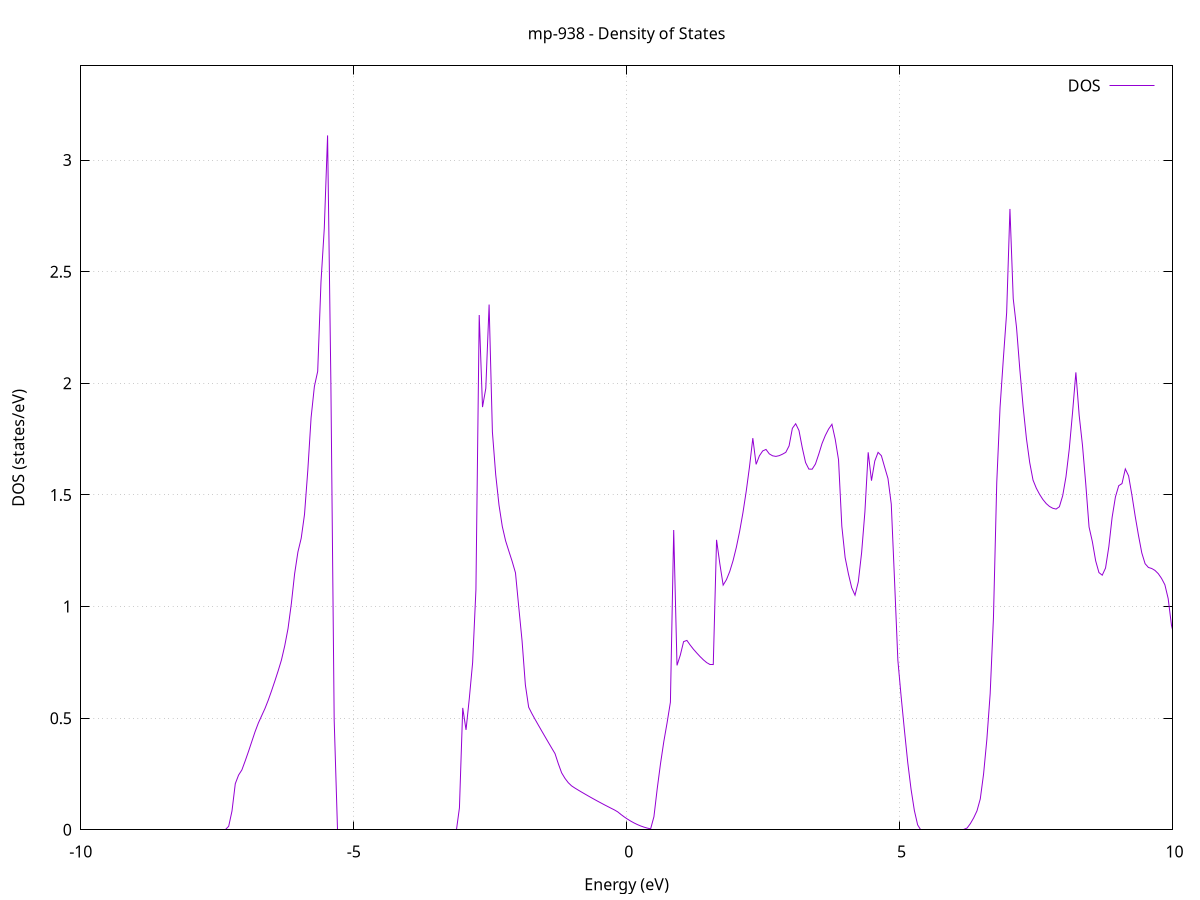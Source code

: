 set title 'mp-938 - Density of States'
set xlabel 'Energy (eV)'
set ylabel 'DOS (states/eV)'
set grid
set xrange [-10:10]
set yrange [0:3.422]
set xzeroaxis lt -1
set terminal png size 800,600
set output 'mp-938_dos_gnuplot.png'
plot '-' using 1:2 with lines title 'DOS'
-24.018600 0.000000
-23.958200 0.000000
-23.897800 0.000000
-23.837400 0.000000
-23.777000 0.000000
-23.716600 0.000000
-23.656200 0.000000
-23.595800 0.000000
-23.535500 0.000000
-23.475100 0.000000
-23.414700 0.000000
-23.354300 0.000000
-23.293900 0.000000
-23.233500 0.000000
-23.173100 0.000000
-23.112700 0.000000
-23.052300 0.000000
-22.991900 0.000000
-22.931600 0.000000
-22.871200 0.000000
-22.810800 0.000000
-22.750400 0.000000
-22.690000 0.000000
-22.629600 0.000000
-22.569200 0.000000
-22.508800 0.000000
-22.448400 0.000000
-22.388000 0.000000
-22.327700 0.000000
-22.267300 0.000000
-22.206900 0.000000
-22.146500 0.000000
-22.086100 0.000000
-22.025700 0.000000
-21.965300 0.000000
-21.904900 0.000000
-21.844500 0.000000
-21.784100 0.000000
-21.723800 0.000000
-21.663400 0.000000
-21.603000 0.000000
-21.542600 0.000000
-21.482200 0.000000
-21.421800 0.000000
-21.361400 0.000000
-21.301000 0.000000
-21.240600 0.000000
-21.180200 0.000000
-21.119800 0.000000
-21.059500 0.000000
-20.999100 0.000000
-20.938700 0.000000
-20.878300 0.000000
-20.817900 0.000000
-20.757500 0.000000
-20.697100 0.000000
-20.636700 0.000000
-20.576300 0.000000
-20.515900 0.000000
-20.455600 0.000000
-20.395200 0.000000
-20.334800 0.000000
-20.274400 0.000000
-20.214000 0.000000
-20.153600 0.000000
-20.093200 0.000000
-20.032800 0.000000
-19.972400 0.000000
-19.912000 0.000000
-19.851700 0.000000
-19.791300 0.000000
-19.730900 0.000000
-19.670500 0.000000
-19.610100 0.000000
-19.549700 0.000000
-19.489300 0.000000
-19.428900 0.000000
-19.368500 0.000000
-19.308100 0.000000
-19.247800 0.000000
-19.187400 0.000000
-19.127000 0.000000
-19.066600 0.000000
-19.006200 0.000000
-18.945800 0.000000
-18.885400 0.000000
-18.825000 0.000000
-18.764600 0.000000
-18.704200 0.000000
-18.643900 0.000000
-18.583500 0.000000
-18.523100 686.448600
-18.462700 0.000000
-18.402300 0.000000
-18.341900 0.000000
-18.281500 0.000000
-18.221100 0.000000
-18.160700 0.000000
-18.100300 0.000000
-18.040000 0.000000
-17.979600 0.000000
-17.919200 0.000000
-17.858800 0.000000
-17.798400 0.000000
-17.738000 0.000000
-17.677600 0.000000
-17.617200 0.000000
-17.556800 0.000000
-17.496400 0.000000
-17.436000 0.000000
-17.375700 0.000000
-17.315300 0.000000
-17.254900 0.000000
-17.194500 0.000000
-17.134100 0.000000
-17.073700 0.000000
-17.013300 0.000000
-16.952900 0.000000
-16.892500 0.000000
-16.832100 0.000000
-16.771800 0.000000
-16.711400 0.000000
-16.651000 0.000000
-16.590600 0.000000
-16.530200 0.000000
-16.469800 0.000000
-16.409400 0.000000
-16.349000 0.000000
-16.288600 0.000000
-16.228200 0.000000
-16.167900 0.000000
-16.107500 0.000000
-16.047100 0.000000
-15.986700 0.000000
-15.926300 0.000000
-15.865900 0.000000
-15.805500 0.000000
-15.745100 0.000000
-15.684700 0.000000
-15.624300 0.000000
-15.564000 0.000000
-15.503600 0.000000
-15.443200 0.000000
-15.382800 0.000000
-15.322400 0.000000
-15.262000 0.000000
-15.201600 0.000000
-15.141200 0.000000
-15.080800 0.000000
-15.020400 0.000000
-14.960100 0.000000
-14.899700 0.000000
-14.839300 0.000000
-14.778900 0.000000
-14.718500 0.000000
-14.658100 0.000000
-14.597700 0.000000
-14.537300 0.000000
-14.476900 0.000000
-14.416500 0.000000
-14.356200 0.000000
-14.295800 0.000000
-14.235400 0.000000
-14.175000 0.000000
-14.114600 0.000000
-14.054200 0.000000
-13.993800 0.000000
-13.933400 0.000000
-13.873000 0.000000
-13.812600 0.000000
-13.752200 0.000000
-13.691900 0.000000
-13.631500 0.000000
-13.571100 0.000000
-13.510700 0.000000
-13.450300 0.000000
-13.389900 0.000000
-13.329500 0.000000
-13.269100 0.000000
-13.208700 0.000000
-13.148300 0.000000
-13.088000 0.000000
-13.027600 0.000000
-12.967200 0.000000
-12.906800 0.000000
-12.846400 0.000000
-12.786000 0.000000
-12.725600 0.000000
-12.665200 0.000000
-12.604800 0.000000
-12.544400 0.000000
-12.484100 0.000000
-12.423700 0.000000
-12.363300 0.000000
-12.302900 0.000000
-12.242500 0.000000
-12.182100 0.000000
-12.121700 0.000000
-12.061300 0.000000
-12.000900 0.000000
-11.940500 0.000000
-11.880200 0.000000
-11.819800 0.000000
-11.759400 0.000000
-11.699000 0.000000
-11.638600 0.000000
-11.578200 0.000000
-11.517800 0.000000
-11.457400 0.000000
-11.397000 0.000000
-11.336600 0.000000
-11.276300 0.000000
-11.215900 0.000000
-11.155500 0.000000
-11.095100 0.000000
-11.034700 0.000000
-10.974300 0.000000
-10.913900 0.000000
-10.853500 0.000000
-10.793100 0.000000
-10.732700 0.000000
-10.672400 0.000000
-10.612000 0.000000
-10.551600 0.000000
-10.491200 0.000000
-10.430800 0.000000
-10.370400 0.000000
-10.310000 0.000000
-10.249600 0.000000
-10.189200 0.000000
-10.128800 0.000000
-10.068500 0.000000
-10.008100 0.000000
-9.947700 0.000000
-9.887300 0.000000
-9.826900 0.000000
-9.766500 0.000000
-9.706100 0.000000
-9.645700 0.000000
-9.585300 0.000000
-9.524900 0.000000
-9.464500 0.000000
-9.404200 0.000000
-9.343800 0.000000
-9.283400 0.000000
-9.223000 0.000000
-9.162600 0.000000
-9.102200 0.000000
-9.041800 0.000000
-8.981400 0.000000
-8.921000 0.000000
-8.860600 0.000000
-8.800300 0.000000
-8.739900 0.000000
-8.679500 0.000000
-8.619100 0.000000
-8.558700 0.000000
-8.498300 0.000000
-8.437900 0.000000
-8.377500 0.000000
-8.317100 0.000000
-8.256700 0.000000
-8.196400 0.000000
-8.136000 0.000000
-8.075600 0.000000
-8.015200 0.000000
-7.954800 0.000000
-7.894400 0.000000
-7.834000 0.000000
-7.773600 0.000000
-7.713200 0.000000
-7.652800 0.000000
-7.592500 0.000000
-7.532100 0.000000
-7.471700 0.000000
-7.411300 0.000000
-7.350900 0.000000
-7.290500 0.015700
-7.230100 0.084000
-7.169700 0.206400
-7.109300 0.245000
-7.048900 0.268100
-6.988600 0.308200
-6.928200 0.350400
-6.867800 0.394800
-6.807400 0.439100
-6.747000 0.478200
-6.686600 0.510800
-6.626200 0.543100
-6.565800 0.580600
-6.505400 0.622500
-6.445000 0.666100
-6.384700 0.711600
-6.324300 0.760300
-6.263900 0.824000
-6.203500 0.901300
-6.143100 1.012200
-6.082700 1.146700
-6.022300 1.244400
-5.961900 1.306100
-5.901500 1.412800
-5.841100 1.610200
-5.780700 1.846900
-5.720400 1.986100
-5.660000 2.053700
-5.599600 2.454100
-5.539200 2.694000
-5.478800 3.110500
-5.418400 2.001500
-5.358000 0.492200
-5.297600 0.000000
-5.237200 0.000000
-5.176800 0.000000
-5.116500 0.000000
-5.056100 0.000000
-4.995700 0.000000
-4.935300 0.000000
-4.874900 0.000000
-4.814500 0.000000
-4.754100 0.000000
-4.693700 0.000000
-4.633300 0.000000
-4.572900 0.000000
-4.512600 0.000000
-4.452200 0.000000
-4.391800 0.000000
-4.331400 0.000000
-4.271000 0.000000
-4.210600 0.000000
-4.150200 0.000000
-4.089800 0.000000
-4.029400 0.000000
-3.969000 0.000000
-3.908700 0.000000
-3.848300 0.000000
-3.787900 0.000000
-3.727500 0.000000
-3.667100 0.000000
-3.606700 0.000000
-3.546300 0.000000
-3.485900 0.000000
-3.425500 0.000000
-3.365100 0.000000
-3.304800 0.000000
-3.244400 0.000000
-3.184000 0.000000
-3.123600 0.000000
-3.063200 0.098300
-3.002800 0.546000
-2.942400 0.447400
-2.882000 0.589200
-2.821600 0.748800
-2.761200 1.075100
-2.700900 2.305900
-2.640500 1.893500
-2.580100 1.977300
-2.519700 2.352900
-2.459300 1.782100
-2.398900 1.591000
-2.338500 1.454700
-2.278100 1.358900
-2.217700 1.294600
-2.157300 1.247800
-2.096900 1.202000
-2.036600 1.151000
-1.976200 0.997000
-1.915800 0.846100
-1.855400 0.649300
-1.795000 0.549100
-1.734600 0.519800
-1.674200 0.493200
-1.613800 0.467300
-1.553400 0.441600
-1.493000 0.416200
-1.432700 0.390900
-1.372300 0.365800
-1.311900 0.340900
-1.251500 0.295800
-1.191100 0.255200
-1.130700 0.230600
-1.070300 0.211100
-1.009900 0.196900
-0.949500 0.187100
-0.889100 0.178100
-0.828800 0.169300
-0.768400 0.160700
-0.708000 0.152200
-0.647600 0.143800
-0.587200 0.135600
-0.526800 0.127500
-0.466400 0.119600
-0.406000 0.111700
-0.345600 0.104100
-0.285200 0.096500
-0.224900 0.089100
-0.164500 0.080400
-0.104100 0.068500
-0.043700 0.057500
0.016700 0.047500
0.077100 0.038500
0.137500 0.030400
0.197900 0.023200
0.258300 0.017000
0.318700 0.011800
0.379000 0.007500
0.439400 0.004200
0.499800 0.058500
0.560200 0.184100
0.620600 0.296500
0.681000 0.395300
0.741400 0.479900
0.801800 0.571600
0.862200 1.342800
0.922600 0.736400
0.982900 0.782300
1.043300 0.842800
1.103700 0.848300
1.164100 0.827400
1.224500 0.808500
1.284900 0.791800
1.345300 0.775800
1.405700 0.761300
1.466100 0.748800
1.526500 0.740400
1.586900 0.740200
1.647200 1.298800
1.707600 1.191200
1.768000 1.096000
1.828400 1.120500
1.888800 1.157100
1.949200 1.205300
2.009600 1.265200
2.070000 1.336800
2.130400 1.420100
2.190800 1.516700
2.251100 1.626800
2.311500 1.754400
2.371900 1.636900
2.432300 1.675300
2.492700 1.697100
2.553100 1.703800
2.613500 1.683900
2.673900 1.675300
2.734300 1.672600
2.794700 1.675900
2.855000 1.682500
2.915400 1.690800
2.975800 1.719600
3.036200 1.798500
3.096600 1.818900
3.157000 1.788800
3.217400 1.711500
3.277800 1.645200
3.338200 1.615800
3.398600 1.615300
3.458900 1.638500
3.519300 1.682500
3.579700 1.730300
3.640100 1.766600
3.700500 1.795400
3.760900 1.816500
3.821300 1.749200
3.881700 1.657600
3.942100 1.359700
4.002500 1.219600
4.062800 1.146400
4.123200 1.084100
4.183600 1.050800
4.244000 1.110900
4.304400 1.240700
4.364800 1.423700
4.425200 1.690900
4.485600 1.563900
4.546000 1.651900
4.606400 1.690700
4.666700 1.675800
4.727100 1.624100
4.787500 1.573500
4.847900 1.458900
4.908300 1.113900
4.968700 0.759500
5.029100 0.595800
5.089500 0.444800
5.149900 0.301100
5.210300 0.181600
5.270600 0.086800
5.331000 0.021900
5.391400 0.000000
5.451800 0.000000
5.512200 0.000000
5.572600 0.000000
5.633000 0.000000
5.693400 0.000000
5.753800 0.000000
5.814200 0.000000
5.874600 0.000000
5.934900 0.000000
5.995300 0.000000
6.055700 0.000000
6.116100 0.000000
6.176500 0.000000
6.236900 0.007800
6.297300 0.027700
6.357700 0.053300
6.418100 0.084700
6.478500 0.138200
6.538800 0.249400
6.599200 0.404900
6.659600 0.608800
6.720000 0.950000
6.780400 1.555000
6.840800 1.892200
6.901200 2.109900
6.961600 2.316300
7.022000 2.781100
7.082400 2.379100
7.142700 2.249600
7.203100 2.061700
7.263500 1.894900
7.323900 1.752900
7.384300 1.644800
7.444700 1.566600
7.505100 1.530200
7.565500 1.502400
7.625900 1.479400
7.686300 1.461300
7.746600 1.448400
7.807000 1.440300
7.867400 1.436700
7.927800 1.447100
7.988200 1.496300
8.048600 1.581500
8.109000 1.706000
8.169400 1.870000
8.229800 2.049100
8.290200 1.857000
8.350500 1.723500
8.410900 1.549500
8.471300 1.356400
8.531700 1.290900
8.592100 1.205100
8.652500 1.152200
8.712900 1.140400
8.773300 1.172600
8.833700 1.268100
8.894100 1.399700
8.954400 1.490800
9.014800 1.541300
9.075200 1.551000
9.135600 1.616500
9.196000 1.585100
9.256400 1.499300
9.316800 1.404400
9.377200 1.318300
9.437600 1.240200
9.498000 1.191900
9.558400 1.175100
9.618700 1.170500
9.679100 1.161800
9.739500 1.147300
9.799900 1.125900
9.860300 1.097700
9.920700 1.035800
9.981100 0.916400
10.041500 0.854000
10.101900 0.799800
10.162300 0.740800
10.222600 0.682500
10.283000 0.630900
10.343400 0.686300
10.403800 0.856900
10.464200 1.112900
10.524600 1.361000
10.585000 1.533000
10.645400 1.637700
10.705800 1.648200
10.766200 1.615700
10.826500 1.649700
10.886900 1.704200
10.947300 1.732000
11.007700 1.752100
11.068100 1.759100
11.128500 1.731600
11.188900 2.398700
11.249300 1.454900
11.309700 2.032100
11.370100 2.004800
11.430400 1.786100
11.490800 1.678800
11.551200 1.484800
11.611600 1.464900
11.672000 1.110700
11.732400 1.061200
11.792800 0.985400
11.853200 0.924000
11.913600 0.864100
11.974000 0.807300
12.034300 0.753500
12.094700 0.695600
12.155100 0.632300
12.215500 0.601600
12.275900 0.594200
12.336300 0.588800
12.396700 0.584400
12.457100 0.578800
12.517500 0.571100
12.577900 0.611200
12.638200 0.629200
12.698600 0.654600
12.759000 0.699700
12.819400 0.758200
12.879800 0.823600
12.940200 0.893600
13.000600 0.956800
13.061000 1.011400
13.121400 1.070800
13.181800 1.141800
13.242200 1.201500
13.302500 1.194900
13.362900 1.159600
13.423300 1.205600
13.483700 1.251800
13.544100 1.334200
13.604500 1.411400
13.664900 1.399600
13.725300 1.304600
13.785700 1.256600
13.846100 1.245200
13.906400 1.261000
13.966800 1.286100
14.027200 1.307700
14.087600 1.330700
14.148000 1.339000
14.208400 1.329700
14.268800 1.303000
14.329200 1.262600
14.389600 1.278800
14.450000 1.328800
14.510300 1.353400
14.570700 1.398700
14.631100 1.503100
14.691500 1.620500
14.751900 1.760000
14.812300 1.768700
14.872700 1.808300
14.933100 1.868200
14.993500 1.941500
15.053900 2.050300
15.114200 2.123900
15.174600 2.119600
15.235000 1.967200
15.295400 1.767200
15.355800 1.638500
15.416200 1.635800
15.476600 1.623200
15.537000 1.622800
15.597400 1.668400
15.657800 1.717700
15.718100 1.799000
15.778500 1.835300
15.838900 1.875000
15.899300 1.963800
15.959700 2.022400
16.020100 2.079400
16.080500 2.045800
16.140900 1.914400
16.201300 1.806500
16.261700 1.432500
16.322000 1.453100
16.382400 1.528800
16.442800 1.567500
16.503200 1.558100
16.563600 1.638000
16.624000 1.731100
16.684400 1.691100
16.744800 1.835100
16.805200 1.980300
16.865600 2.120100
16.926000 2.114600
16.986300 2.417000
17.046700 1.995400
17.107100 1.722000
17.167500 1.535900
17.227900 1.393400
17.288300 1.297000
17.348700 1.254700
17.409100 1.261100
17.469500 1.359100
17.529900 1.523800
17.590200 2.370900
17.650600 2.542200
17.711000 2.696600
17.771400 2.585500
17.831800 2.590400
17.892200 2.426600
17.952600 2.257300
18.013000 2.091700
18.073400 1.915900
18.133800 1.732400
18.194100 1.608600
18.254500 1.530500
18.314900 1.462000
18.375300 1.451800
18.435700 1.655500
18.496100 1.781000
18.556500 1.729000
18.616900 1.760100
18.677300 1.833100
18.737700 1.851400
18.798000 1.863200
18.858400 1.841800
18.918800 1.799600
18.979200 1.767700
19.039600 1.757700
19.100000 1.595900
19.160400 1.593800
19.220800 1.633300
19.281200 1.677700
19.341600 1.724500
19.401900 1.756800
19.462300 1.785000
19.522700 1.972900
19.583100 1.900100
19.643500 2.018500
19.703900 2.133500
19.764300 2.059000
19.824700 2.089600
19.885100 2.130700
19.945500 2.174300
20.005800 2.191600
20.066200 2.166900
20.126600 2.199800
20.187000 2.348400
20.247400 2.449800
20.307800 2.221100
20.368200 2.142500
20.428600 2.072000
20.489000 2.004800
20.549400 1.982500
20.609800 2.046000
20.670100 2.128300
20.730500 2.204200
20.790900 2.262800
20.851300 2.310400
20.911700 2.318000
20.972100 2.339000
21.032500 3.474300
21.092900 1.920100
21.153300 2.129900
21.213700 2.135400
21.274000 2.003100
21.334400 1.781500
21.394800 1.574700
21.455200 1.375400
21.515600 1.258100
21.576000 1.229800
21.636400 1.424700
21.696800 1.676400
21.757200 1.850900
21.817600 2.006600
21.877900 2.185500
21.938300 2.418100
21.998700 2.698700
22.059100 2.926400
22.119500 3.077700
22.179900 3.155800
22.240300 3.111100
22.300700 3.219800
22.361100 2.793700
22.421500 2.508600
22.481800 2.277700
22.542200 2.058800
22.602600 2.026100
22.663000 1.865900
22.723400 1.756300
22.783800 1.694700
22.844200 1.676500
22.904600 1.691500
22.965000 1.640700
23.025400 1.560000
23.085700 1.631400
23.146100 1.850800
23.206500 2.168200
23.266900 2.003500
23.327300 2.003300
23.387700 2.115200
23.448100 2.275500
23.508500 2.301000
23.568900 2.089800
23.629300 1.947200
23.689600 1.714400
23.750000 1.578300
23.810400 1.701500
23.870800 1.807400
23.931200 1.806200
23.991600 1.836500
24.052000 1.917000
24.112400 2.025000
24.172800 2.135600
24.233200 2.295600
24.293500 2.494200
24.353900 2.885600
24.414300 3.103400
24.474700 2.951900
24.535100 2.713100
24.595500 2.146500
24.655900 1.933600
24.716300 1.862200
24.776700 1.888800
24.837100 1.939600
24.897500 1.968900
24.957800 1.952300
25.018200 2.339700
25.078600 2.702500
25.139000 2.754300
25.199400 2.752000
25.259800 2.754200
25.320200 2.512900
25.380600 2.146400
25.441000 2.025900
25.501400 2.091800
25.561700 2.179200
25.622100 2.327400
25.682500 2.713100
25.742900 3.049600
25.803300 3.309600
25.863700 3.260400
25.924100 3.560500
25.984500 3.050300
26.044900 2.097300
26.105300 1.956300
26.165600 1.896400
26.226000 1.884800
26.286400 2.090000
26.346800 2.348300
26.407200 2.420700
26.467600 2.384100
26.528000 2.332200
26.588400 2.259000
26.648800 2.204900
26.709200 2.065300
26.769500 1.973600
26.829900 1.915200
26.890300 1.874400
26.950700 1.854200
27.011100 1.941300
27.071500 2.069800
27.131900 2.116100
27.192300 2.051500
27.252700 2.034400
27.313100 2.064600
27.373400 2.112400
27.433800 2.167100
27.494200 2.237200
27.554600 2.344200
27.615000 2.606800
27.675400 2.761700
27.735800 2.961800
27.796200 3.107200
27.856600 3.090600
27.917000 2.916100
27.977300 2.809800
28.037700 2.772800
28.098100 2.793500
28.158500 2.703000
28.218900 2.613200
28.279300 2.584500
28.339700 2.567600
28.400100 2.536100
28.460500 2.496000
28.520900 2.515300
28.581300 2.510700
28.641600 2.508900
28.702000 2.761800
28.762400 2.887000
28.822800 2.788300
28.883200 2.746200
28.943600 2.719900
29.004000 2.695700
29.064400 2.637500
29.124800 2.524300
29.185200 2.454900
29.245500 2.441300
29.305900 2.395500
29.366300 2.413000
29.426700 2.635200
29.487100 2.777000
29.547500 2.859700
29.607900 3.025700
29.668300 2.881600
29.728700 2.664300
29.789100 2.617100
29.849400 2.647300
29.909800 2.716900
29.970200 2.772400
30.030600 2.860400
30.091000 2.739200
30.151400 2.649700
30.211800 2.559200
30.272200 2.552500
30.332600 2.576900
30.393000 2.618200
30.453300 2.589100
30.513700 2.485400
30.574100 2.359000
30.634500 2.281000
30.694900 2.220900
30.755300 2.224000
30.815700 2.265200
30.876100 2.211800
30.936500 2.070100
30.996900 1.951500
31.057200 1.902700
31.117600 1.884300
31.178000 1.883200
31.238400 1.902400
31.298800 1.999500
31.359200 2.123900
31.419600 2.138300
31.480000 2.178900
31.540400 2.314700
31.600800 2.501900
31.661100 2.302000
31.721500 2.274300
31.781900 2.242600
31.842300 2.228600
31.902700 2.279300
31.963100 2.381600
32.023500 2.453100
32.083900 2.615600
32.144300 2.911900
32.204700 3.242800
32.265100 3.104000
32.325400 2.882100
32.385800 2.740100
32.446200 2.743600
32.506600 2.807500
32.567000 2.874900
32.627400 2.956800
32.687800 2.813400
32.748200 2.668400
32.808600 2.563200
32.869000 2.341900
32.929300 2.153900
32.989700 2.025700
33.050100 1.945800
33.110500 1.947400
33.170900 2.090300
33.231300 2.402600
33.291700 3.021900
33.352100 3.680300
33.412500 3.916000
33.472900 3.541100
33.533200 3.435300
33.593600 3.347700
33.654000 3.128400
33.714400 2.934000
33.774800 2.788700
33.835200 3.215200
33.895600 2.544000
33.956000 2.160000
34.016400 2.005100
34.076800 2.127300
34.137100 2.436500
34.197500 2.860000
34.257900 3.346500
34.318300 3.809400
34.378700 4.046000
34.439100 4.096700
34.499500 3.468400
34.559900 2.889400
34.620300 2.050800
34.680700 1.596900
34.741000 1.547200
34.801400 1.547800
34.861800 1.594100
34.922200 1.730800
34.982600 2.044200
35.043000 2.382200
35.103400 2.554100
35.163800 2.627400
35.224200 2.664000
35.284600 2.569300
35.344900 2.355000
35.405300 2.226500
35.465700 2.182800
35.526100 2.490700
35.586500 3.141200
35.646900 3.385600
35.707300 3.561600
35.767700 3.743200
35.828100 4.287900
35.888500 2.810200
35.948900 2.075000
36.009200 1.785900
36.069600 1.686400
36.130000 1.737300
36.190400 1.850200
36.250800 1.976900
36.311200 2.123100
36.371600 2.296900
36.432000 2.625200
36.492400 2.928400
36.552800 3.626600
36.613100 3.267700
36.673500 2.864800
36.733900 2.890100
36.794300 2.921700
36.854700 3.324900
36.915100 2.825400
36.975500 2.493900
37.035900 2.320700
37.096300 2.242500
37.156700 2.789800
37.217000 2.936000
37.277400 2.919700
37.337800 2.901100
37.398200 2.899000
37.458600 2.705500
37.519000 2.563100
37.579400 2.594700
37.639800 2.808500
37.700200 2.989900
37.760600 2.871900
37.820900 2.771400
37.881300 2.892100
37.941700 2.883700
38.002100 2.825500
38.062500 2.784200
38.122900 2.740600
38.183300 2.710900
38.243700 2.743600
38.304100 2.908500
38.364500 2.695400
38.424800 2.650400
38.485200 2.691800
38.545600 2.824200
38.606000 2.862300
38.666400 2.916900
38.726800 2.861000
38.787200 2.737400
38.847600 2.676300
38.908000 2.702900
38.968400 2.801900
39.028700 3.022700
39.089100 2.735300
39.149500 2.599200
39.209900 2.587900
39.270300 2.560800
39.330700 2.579300
39.391100 2.529300
39.451500 2.460100
39.511900 2.374500
39.572300 2.314800
39.632700 2.117700
39.693000 2.129500
39.753400 2.154500
39.813800 2.355200
39.874200 2.473500
39.934600 2.711000
39.995000 3.066900
40.055400 3.233900
40.115800 3.120900
40.176200 2.764600
40.236600 2.779800
40.296900 2.815400
40.357300 2.906000
40.417700 3.081100
40.478100 3.307000
40.538500 3.530100
40.598900 3.650700
40.659300 3.660400
40.719700 3.625800
40.780100 3.513300
40.840500 3.427200
40.900800 3.294700
40.961200 3.686500
41.021600 3.990900
41.082000 3.230600
41.142400 2.616700
41.202800 2.361400
41.263200 2.352200
41.323600 2.361500
41.384000 2.305100
41.444400 2.335800
41.504700 2.398400
41.565100 2.430200
41.625500 2.492200
41.685900 2.481000
41.746300 2.498600
41.806700 2.510000
41.867100 2.498600
41.927500 2.485700
41.987900 2.556400
42.048300 2.623100
42.108600 2.756600
42.169000 3.124700
42.229400 3.270300
42.289800 3.422700
42.350200 3.782900
42.410600 4.081000
42.471000 3.990700
42.531400 3.030200
42.591800 2.924500
42.652200 2.868200
42.712500 2.751300
42.772900 2.925800
42.833300 3.681000
42.893700 3.228800
42.954100 2.897800
43.014500 2.705600
43.074900 2.608100
43.135300 2.567500
43.195700 2.591400
43.256100 2.651900
43.316400 2.758600
43.376800 2.834600
43.437200 2.806300
43.497600 2.794900
43.558000 2.748000
43.618400 2.610400
43.678800 2.490500
43.739200 2.385100
43.799600 2.319000
43.860000 2.331700
43.920400 2.344200
43.980700 2.389700
44.041100 2.435600
44.101500 2.506400
44.161900 3.073800
44.222300 2.821200
44.282700 2.798900
44.343100 2.737500
44.403500 2.751600
44.463900 2.238800
44.524300 2.151100
44.584600 2.715600
44.645000 3.115700
44.705400 4.166800
44.765800 4.127600
44.826200 3.890900
44.886600 3.462800
44.947000 3.081300
45.007400 2.871800
45.067800 2.342800
45.128200 2.049800
45.188500 2.646800
45.248900 2.880500
45.309300 2.921200
45.369700 2.919900
45.430100 3.114800
45.490500 2.885000
45.550900 2.895200
45.611300 2.979900
45.671700 3.280500
45.732100 2.768900
45.792400 2.316400
45.852800 2.201400
45.913200 2.218300
45.973600 2.811100
46.034000 2.639600
46.094400 2.620200
46.154800 2.859900
46.215200 3.107300
46.275600 3.324200
46.336000 3.365700
46.396300 3.282900
46.456700 3.145600
46.517100 2.793400
46.577500 2.540100
46.637900 2.418600
46.698300 2.145500
46.758700 2.389300
46.819100 2.907900
46.879500 4.295700
46.939900 3.049000
47.000200 2.647100
47.060600 2.378400
47.121000 2.208800
47.181400 2.203600
47.241800 2.195800
47.302200 2.335300
47.362600 2.575900
47.423000 3.461200
47.483400 3.725800
47.543800 3.792600
47.604200 3.717300
47.664500 3.647100
47.724900 3.658800
47.785300 3.662400
47.845700 3.118000
47.906100 2.881100
47.966500 2.843800
48.026900 2.896300
48.087300 2.994800
48.147700 3.862300
48.208100 3.748200
48.268400 3.240500
48.328800 2.975800
48.389200 2.908300
48.449600 3.088500
48.510000 2.910600
48.570400 3.153600
48.630800 3.146000
48.691200 3.331500
48.751600 3.474700
48.812000 3.232000
48.872300 3.002900
48.932700 3.058800
48.993100 3.335100
49.053500 3.478500
49.113900 3.836200
49.174300 3.295900
49.234700 3.035400
49.295100 2.844000
49.355500 2.719800
49.415900 2.635100
49.476200 2.603000
49.536600 2.653200
49.597000 2.714600
49.657400 3.016200
49.717800 3.344500
49.778200 3.561500
49.838600 3.548300
49.899000 3.436900
49.959400 3.096200
50.019800 2.972100
50.080100 3.168700
50.140500 2.852800
50.200900 2.904200
50.261300 2.802600
50.321700 2.488100
50.382100 2.550300
50.442500 2.285300
50.502900 2.513100
50.563300 2.669500
50.623700 2.789900
50.684000 2.846900
50.744400 2.876200
50.804800 2.899100
50.865200 2.771000
50.925600 2.788700
50.986000 2.981900
51.046400 2.564800
51.106800 2.245400
51.167200 2.084800
51.227600 2.433600
51.288000 2.768800
51.348300 2.545100
51.408700 2.552900
51.469100 2.688500
51.529500 2.907900
51.589900 3.228800
51.650300 4.052000
51.710700 4.184000
51.771100 3.879700
51.831500 3.288400
51.891900 2.726500
51.952200 2.390900
52.012600 2.482500
52.073000 3.299600
52.133400 4.244600
52.193800 4.128900
52.254200 3.301400
52.314600 2.901800
52.375000 2.770000
52.435400 2.784500
52.495800 2.842200
52.556100 2.949000
52.616500 3.066200
52.676900 2.937700
52.737300 3.097200
52.797700 3.027300
52.858100 2.908400
52.918500 2.923800
52.978900 2.916500
53.039300 2.830800
53.099700 2.647800
53.160000 2.411400
53.220400 2.255800
53.280800 2.155200
53.341200 2.160900
53.401600 2.351300
53.462000 2.549100
53.522400 2.714700
53.582800 2.830400
53.643200 2.909600
53.703600 3.003800
53.763900 3.661700
53.824300 4.175200
53.884700 3.993300
53.945100 3.851200
54.005500 3.750800
54.065900 3.924700
54.126300 3.263600
54.186700 3.404800
54.247100 3.601200
54.307500 3.712700
54.367800 3.285200
54.428200 3.091500
54.488600 3.145500
54.549000 2.961400
54.609400 2.901200
54.669800 2.883200
54.730200 3.248300
54.790600 3.249300
54.851000 3.042100
54.911400 2.560900
54.971800 2.444100
55.032100 2.305400
55.092500 2.272000
55.152900 2.089000
55.213300 2.689000
55.273700 3.264700
55.334100 3.639900
55.394500 3.681900
55.454900 3.668300
55.515300 2.707400
55.575700 2.685300
55.636000 2.921100
55.696400 3.077200
55.756800 3.204800
55.817200 3.509200
55.877600 4.333300
55.938000 4.238100
55.998400 4.170100
56.058800 3.592400
56.119200 2.612300
56.179600 2.187100
56.239900 2.150200
56.300300 2.092100
56.360700 2.215200
56.421100 2.682100
56.481500 3.111100
56.541900 3.566100
56.602300 4.158200
56.662700 4.640400
56.723100 4.592700
56.783500 3.510700
56.843800 2.341600
56.904200 2.217200
56.964600 2.516400
57.025000 4.682300
57.085400 3.529300
57.145800 3.711800
57.206200 3.536800
57.266600 3.183400
57.327000 2.872900
57.387400 3.027400
57.447700 3.406500
57.508100 3.553100
57.568500 3.558900
57.628900 3.510200
57.689300 3.402300
57.749700 3.379600
57.810100 3.214900
57.870500 3.034100
57.930900 2.800300
57.991300 3.065400
58.051600 3.255500
58.112000 3.384600
58.172400 3.404200
58.232800 4.281700
58.293200 3.499300
58.353600 3.532800
58.414000 3.609500
58.474400 3.423700
58.534800 2.869800
58.595200 2.416300
58.655600 2.772300
58.715900 2.940800
58.776300 3.005500
58.836700 2.937400
58.897100 2.717200
58.957500 2.715900
59.017900 2.603200
59.078300 2.680100
59.138700 2.935200
59.199100 3.318000
59.259500 4.291100
59.319800 3.781700
59.380200 3.343100
59.440600 3.111200
59.501000 3.246400
59.561400 3.456000
59.621800 3.539900
59.682200 3.840100
59.742600 4.051900
59.803000 3.673800
59.863400 3.450200
59.923700 3.309600
59.984100 3.222100
60.044500 3.253300
60.104900 3.254000
60.165300 3.239500
60.225700 3.255600
60.286100 3.248400
60.346500 3.265200
60.406900 2.971500
60.467300 2.688800
60.527600 3.009100
60.588000 3.179600
60.648400 2.861200
60.708800 3.177100
60.769200 3.373700
60.829600 3.635600
60.890000 3.578200
60.950400 3.780500
61.010800 4.103100
61.071200 4.164700
61.131500 4.566000
61.191900 4.120400
61.252300 3.775300
61.312700 3.981800
61.373100 4.026600
61.433500 3.909200
61.493900 3.633000
61.554300 3.443000
61.614700 3.313900
61.675100 3.237800
61.735400 3.245000
61.795800 3.345500
61.856200 3.365300
61.916600 3.133300
61.977000 2.928900
62.037400 2.699500
62.097800 2.781900
62.158200 2.913800
62.218600 3.158300
62.279000 3.539400
62.339300 3.953800
62.399700 4.204200
62.460100 4.264500
62.520500 3.852200
62.580900 3.367400
62.641300 2.951900
62.701700 2.729200
62.762100 2.782000
62.822500 2.864800
62.882900 3.472100
62.943300 4.110800
63.003600 4.352200
63.064000 4.167900
63.124400 3.383600
63.184800 3.150900
63.245200 3.203700
63.305600 3.038500
63.366000 3.029200
63.426400 3.234800
63.486800 3.251300
63.547200 3.396400
63.607500 3.682700
63.667900 3.436000
63.728300 3.163100
63.788700 2.986200
63.849100 3.459000
63.909500 3.177900
63.969900 3.313100
64.030300 3.585000
64.090700 3.517800
64.151100 3.468700
64.211400 3.510500
64.271800 3.488400
64.332200 3.277100
64.392600 2.995300
64.453000 2.749400
64.513400 2.938100
64.573800 3.596600
64.634200 3.811400
64.694600 3.664100
64.755000 3.315600
64.815300 3.188000
64.875700 3.223100
64.936100 3.424000
64.996500 3.354300
65.056900 3.371600
65.117300 3.447600
65.177700 3.463800
65.238100 3.537500
65.298500 4.064100
65.358900 4.053700
65.419200 3.766900
65.479600 3.924600
65.540000 4.350900
65.600400 4.082100
65.660800 3.078100
65.721200 2.934200
65.781600 2.906800
65.842000 3.768500
65.902400 3.693100
65.962800 3.341000
66.023100 4.071200
66.083500 3.861700
66.143900 3.648600
66.204300 3.540400
66.264700 3.366600
66.325100 3.224900
66.385500 3.296000
66.445900 3.427300
66.506300 4.733400
66.566700 3.715600
66.627100 3.469500
66.687400 3.083900
66.747800 2.999600
66.808200 2.930300
66.868600 2.788800
66.929000 2.801300
66.989400 2.810000
67.049800 2.856700
67.110200 3.056600
67.170600 3.854300
67.231000 3.743700
67.291300 3.246600
67.351700 2.816100
67.412100 2.891900
67.472500 2.922400
67.532900 2.954500
67.593300 3.027500
67.653700 3.546400
67.714100 3.651200
67.774500 3.589400
67.834900 3.478500
67.895200 3.333800
67.955600 3.253400
68.016000 3.202000
68.076400 3.693900
68.136800 3.843300
68.197200 4.132700
68.257600 4.063500
68.318000 3.593600
68.378400 3.228600
68.438800 3.175100
68.499100 2.985900
68.559500 2.746000
68.619900 2.616100
68.680300 2.490300
68.740700 3.082900
68.801100 3.334100
68.861500 3.267700
68.921900 3.092000
68.982300 3.200000
69.042700 3.141200
69.103000 3.133300
69.163400 3.160400
69.223800 3.204500
69.284200 3.283900
69.344600 3.427400
69.405000 3.712700
69.465400 4.135700
69.525800 3.998300
69.586200 3.669500
69.646600 3.786200
69.706900 3.780100
69.767300 3.741200
69.827700 3.653800
69.888100 3.708100
69.948500 3.698900
70.008900 3.621900
70.069300 3.491500
70.129700 3.396300
70.190100 3.392400
70.250500 3.695600
70.310900 3.597600
70.371200 3.695500
70.431600 3.546100
70.492000 3.302200
70.552400 3.051000
70.612800 3.329000
70.673200 3.468500
70.733600 3.146300
70.794000 3.170500
70.854400 3.286100
70.914800 3.527300
70.975100 3.325200
71.035500 3.449700
71.095900 3.568000
71.156300 3.752000
71.216700 3.880400
71.277100 3.493700
71.337500 3.160200
71.397900 3.074500
71.458300 3.020300
71.518700 3.072200
71.579000 3.308400
71.639400 3.583000
71.699800 3.658500
71.760200 3.655500
71.820600 3.300400
71.881000 3.201900
71.941400 3.622800
72.001800 3.475100
72.062200 3.610700
72.122600 3.641300
72.182900 3.715200
72.243300 3.790800
72.303700 3.572100
72.364100 3.355500
72.424500 3.290700
72.484900 3.228000
72.545300 3.157600
72.605700 3.170000
72.666100 3.192300
72.726500 3.124400
72.786800 3.675200
72.847200 3.793900
72.907600 3.737500
72.968000 3.588900
73.028400 3.385600
73.088800 3.263100
73.149200 3.227000
73.209600 3.203700
73.270000 3.338600
73.330400 3.580700
73.390700 4.426200
73.451100 3.599600
73.511500 3.387600
73.571900 3.443100
73.632300 3.447400
73.692700 3.917900
73.753100 3.816800
73.813500 3.849500
73.873900 4.282500
73.934300 3.295100
73.994700 3.204700
74.055000 3.049900
74.115400 3.063900
74.175800 3.117900
74.236200 3.114100
74.296600 3.075500
74.357000 3.162800
74.417400 3.297100
74.477800 3.355000
74.538200 3.348600
74.598600 3.312400
74.658900 3.255100
74.719300 3.144400
74.779700 3.111000
74.840100 3.172300
74.900500 3.325700
74.960900 3.534100
75.021300 3.246400
75.081700 3.985300
75.142100 3.529200
75.202500 3.208700
75.262800 3.140200
75.323200 3.171400
75.383600 3.215000
75.444000 3.262500
75.504400 3.353800
75.564800 3.435200
75.625200 3.512100
75.685600 3.510600
75.746000 3.507200
75.806400 4.010100
75.866700 3.950200
75.927100 3.870400
75.987500 3.716100
76.047900 3.372800
76.108300 3.224200
76.168700 3.210300
76.229100 3.328800
76.289500 3.534800
76.349900 3.215400
76.410300 3.277500
76.470600 3.257000
76.531000 3.318700
76.591400 3.444900
76.651800 3.360500
76.712200 3.251500
76.772600 3.244500
76.833000 3.301200
76.893400 3.298900
76.953800 3.214200
77.014200 3.203800
77.074500 3.207800
77.134900 3.178600
77.195300 3.234900
77.255700 3.576500
77.316100 3.263000
77.376500 3.182000
77.436900 3.271000
77.497300 3.418900
77.557700 3.608400
77.618100 3.778100
77.678500 3.876900
77.738800 4.125800
77.799200 4.552700
77.859600 3.834600
77.920000 3.584200
77.980400 3.624200
78.040800 3.950300
78.101200 3.681800
78.161600 3.583600
78.222000 3.600000
78.282400 3.627600
78.342700 3.747500
78.403100 3.687900
78.463500 3.226200
78.523900 3.169200
78.584300 3.121400
78.644700 3.250100
78.705100 3.635700
78.765500 3.830400
78.825900 3.977000
78.886300 5.141500
78.946600 4.589800
79.007000 4.379800
79.067400 4.257100
79.127800 4.085400
79.188200 3.836800
79.248600 3.661500
79.309000 3.551900
79.369400 3.371500
79.429800 3.215700
79.490200 3.175800
79.550500 3.296500
79.610900 3.399900
79.671300 3.757600
79.731700 4.588400
79.792100 4.180000
79.852500 3.650100
79.912900 3.309900
79.973300 3.012800
80.033700 3.276700
80.094100 3.673500
80.154400 3.801200
80.214800 3.768500
80.275200 3.335800
80.335600 3.193000
80.396000 3.245200
80.456400 3.508200
80.516800 3.782300
80.577200 4.033400
80.637600 4.216100
80.698000 4.230400
80.758300 4.161600
80.818700 3.237900
80.879100 3.142900
80.939500 3.167200
80.999900 3.222300
81.060300 3.318500
81.120700 3.742400
81.181100 3.837500
81.241500 3.416800
81.301900 3.440700
81.362200 3.583600
81.422600 3.758100
81.483000 4.027200
81.543400 4.284400
81.603800 4.072500
81.664200 3.428900
81.724600 3.036000
81.785000 3.045600
81.845400 3.276300
81.905800 3.222400
81.966200 3.373500
82.026500 3.486200
82.086900 3.678500
82.147300 3.879200
82.207700 3.774100
82.268100 3.738900
82.328500 4.187400
82.388900 4.023500
82.449300 3.671200
82.509700 3.256400
82.570100 3.557400
82.630400 4.258600
82.690800 4.528900
82.751200 3.947100
82.811600 3.409700
82.872000 3.857400
82.932400 5.012100
82.992800 3.691400
83.053200 3.624600
83.113600 4.089000
83.174000 3.339800
83.234300 3.189100
83.294700 3.016600
83.355100 2.839600
83.415500 2.866400
83.475900 3.312500
83.536300 4.082500
83.596700 4.291700
83.657100 4.201200
83.717500 3.777600
83.777900 3.471700
83.838200 3.374000
83.898600 3.389500
83.959000 3.321800
84.019400 3.444700
84.079800 3.838200
84.140200 4.208600
84.200600 4.384900
84.261000 4.422800
84.321400 4.016200
84.381800 3.643100
84.442100 3.386500
84.502500 3.578700
84.562900 3.767500
84.623300 3.741000
84.683700 3.428000
84.744100 3.491400
84.804500 3.440100
84.864900 3.322300
84.925300 3.374600
84.985700 3.471200
85.046000 3.573500
85.106400 3.718400
85.166800 4.850800
85.227200 4.583900
85.287600 4.311500
85.348000 3.784300
85.408400 3.551800
85.468800 3.491300
85.529200 3.527600
85.589600 3.739500
85.650000 3.712300
85.710300 3.849100
85.770700 3.589700
85.831100 3.573200
85.891500 3.637700
85.951900 3.869300
86.012300 3.848500
86.072700 3.716000
86.133100 3.834000
86.193500 3.844600
86.253900 3.791400
86.314200 4.163700
86.374600 4.513600
86.435000 4.887500
86.495400 4.500600
86.555800 4.102100
86.616200 3.811900
86.676600 3.706600
86.737000 3.498800
86.797400 3.393300
86.857800 3.507800
86.918100 3.541400
86.978500 3.934000
87.038900 3.743700
87.099300 3.973400
87.159700 3.427500
87.220100 3.424900
87.280500 3.544800
87.340900 3.741800
87.401300 4.061500
87.461700 4.351100
87.522000 4.310100
87.582400 4.276700
87.642800 4.242200
87.703200 4.337700
87.763600 4.286800
87.824000 4.022100
87.884400 3.824100
87.944800 3.660700
88.005200 3.539800
88.065600 3.497100
88.125900 3.454100
88.186300 3.241700
88.246700 3.230400
88.307100 3.389900
88.367500 3.538800
88.427900 3.721300
88.488300 3.889900
88.548700 3.914000
88.609100 3.761500
88.669500 3.538700
88.729800 3.443800
88.790200 3.428100
88.850600 3.459600
88.911000 3.404100
88.971400 3.317100
89.031800 3.197100
89.092200 2.974400
89.152600 2.784500
89.213000 2.726000
89.273400 3.002600
89.333800 2.422700
89.394100 2.273900
89.454500 2.248600
89.514900 2.181900
89.575300 2.167200
89.635700 2.214400
89.696100 2.233200
89.756500 2.148100
89.816900 2.027400
89.877300 1.885800
89.937700 1.610500
89.998000 1.704500
90.058400 1.366900
90.118800 1.280200
90.179200 1.198900
90.239600 1.121900
90.300000 1.059900
90.360400 0.991800
90.420800 0.904500
90.481200 0.793000
90.541600 0.719800
90.601900 0.644000
90.662300 0.564200
90.722700 0.489200
90.783100 0.419100
90.843500 0.352800
90.903900 0.285100
90.964300 0.225800
91.024700 0.149000
91.085100 0.036200
91.145500 0.013100
91.205800 0.003600
91.266200 0.000000
91.326600 0.000000
91.387000 0.000000
91.447400 0.000000
91.507800 0.000000
91.568200 0.000000
91.628600 0.000000
91.689000 0.000000
91.749400 0.000000
91.809700 0.000000
91.870100 0.000000
91.930500 0.000000
91.990900 0.000000
92.051300 0.000000
92.111700 0.000000
92.172100 0.000000
92.232500 0.000000
92.292900 0.000000
92.353300 0.000000
92.413600 0.000000
92.474000 0.000000
92.534400 0.000000
92.594800 0.000000
92.655200 0.000000
92.715600 0.000000
92.776000 0.000000
92.836400 0.000000
92.896800 0.000000
92.957200 0.000000
93.017600 0.000000
93.077900 0.000000
93.138300 0.000000
93.198700 0.000000
93.259100 0.000000
93.319500 0.000000
93.379900 0.000000
93.440300 0.000000
93.500700 0.000000
93.561100 0.000000
93.621500 0.000000
93.681800 0.000000
93.742200 0.000000
93.802600 0.000000
93.863000 0.000000
93.923400 0.000000
93.983800 0.000000
94.044200 0.000000
94.104600 0.000000
94.165000 0.000000
94.225400 0.000000
94.285700 0.000000
94.346100 0.000000
94.406500 0.000000
94.466900 0.000000
94.527300 0.000000
94.587700 0.000000
94.648100 0.000000
94.708500 0.000000
94.768900 0.000000
94.829300 0.000000
94.889600 0.000000
94.950000 0.000000
95.010400 0.000000
95.070800 0.000000
95.131200 0.000000
95.191600 0.000000
95.252000 0.000000
95.312400 0.000000
95.372800 0.000000
95.433200 0.000000
95.493500 0.000000
95.553900 0.000000
95.614300 0.000000
95.674700 0.000000
95.735100 0.000000
95.795500 0.000000
95.855900 0.000000
95.916300 0.000000
95.976700 0.000000
96.037100 0.000000
96.097400 0.000000
96.157800 0.000000
96.218200 0.000000
96.278600 0.000000
96.339000 0.000000
96.399400 0.000000
96.459800 0.000000
96.520200 0.000000
96.580600 0.000000
96.641000 0.000000
96.701300 0.000000
96.761700 0.000000
e
